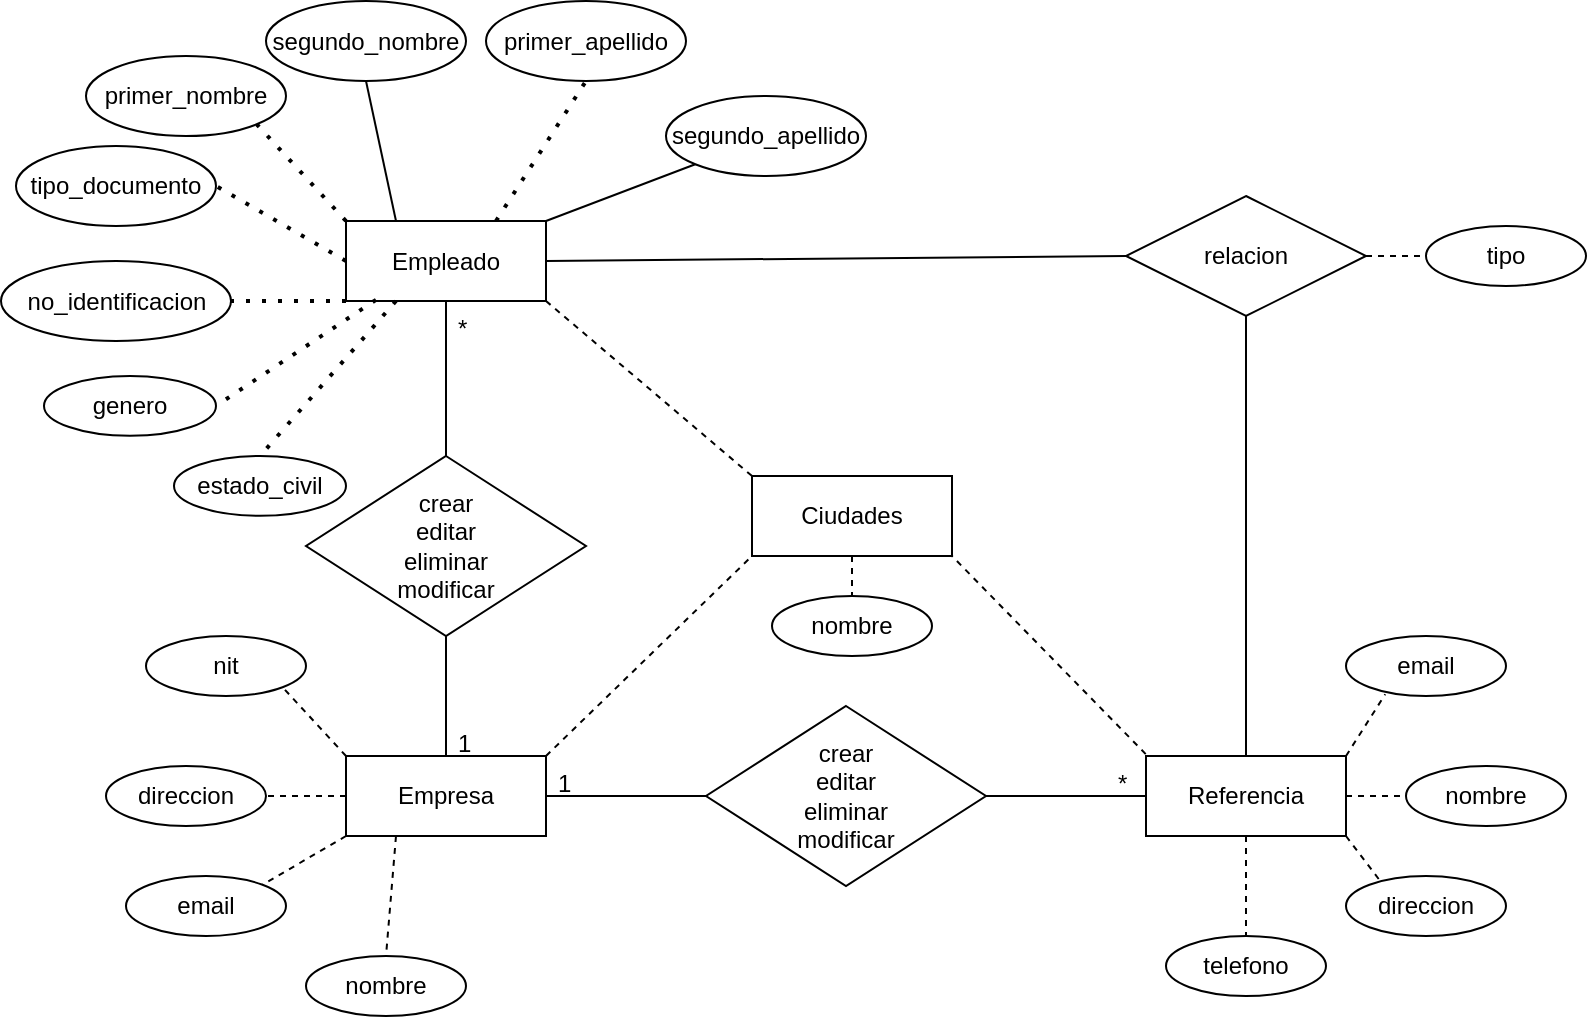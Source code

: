 <mxfile version="14.9.3" type="google"><diagram id="QCPtFEc5R0eGPD_2gUka" name="Page-1"><mxGraphModel dx="1235" dy="578" grid="1" gridSize="10" guides="1" tooltips="1" connect="1" arrows="1" fold="1" page="1" pageScale="1" pageWidth="827" pageHeight="1169" math="0" shadow="0"><root><mxCell id="0"/><mxCell id="1" parent="0"/><mxCell id="03Q_ZGFze8kil-wGgvbQ-1" value="Empleado" style="whiteSpace=wrap;html=1;align=center;" parent="1" vertex="1"><mxGeometry x="186" y="132.5" width="100" height="40" as="geometry"/></mxCell><mxCell id="03Q_ZGFze8kil-wGgvbQ-2" value="tipo_documento" style="ellipse;whiteSpace=wrap;html=1;align=center;" parent="1" vertex="1"><mxGeometry x="21" y="95" width="100" height="40" as="geometry"/></mxCell><mxCell id="03Q_ZGFze8kil-wGgvbQ-3" value="no_identificacion" style="ellipse;whiteSpace=wrap;html=1;align=center;" parent="1" vertex="1"><mxGeometry x="13.5" y="152.5" width="115" height="40" as="geometry"/></mxCell><mxCell id="03Q_ZGFze8kil-wGgvbQ-4" value="segundo_apellido" style="ellipse;whiteSpace=wrap;html=1;align=center;" parent="1" vertex="1"><mxGeometry x="346" y="70" width="100" height="40" as="geometry"/></mxCell><mxCell id="03Q_ZGFze8kil-wGgvbQ-5" value="primer_apellido" style="ellipse;whiteSpace=wrap;html=1;align=center;" parent="1" vertex="1"><mxGeometry x="256" y="22.5" width="100" height="40" as="geometry"/></mxCell><mxCell id="03Q_ZGFze8kil-wGgvbQ-6" value="segundo_nombre" style="ellipse;whiteSpace=wrap;html=1;align=center;" parent="1" vertex="1"><mxGeometry x="146" y="22.5" width="100" height="40" as="geometry"/></mxCell><mxCell id="03Q_ZGFze8kil-wGgvbQ-7" value="primer_nombre" style="ellipse;whiteSpace=wrap;html=1;align=center;" parent="1" vertex="1"><mxGeometry x="56" y="50" width="100" height="40" as="geometry"/></mxCell><mxCell id="03Q_ZGFze8kil-wGgvbQ-9" value="Empresa" style="whiteSpace=wrap;html=1;align=center;" parent="1" vertex="1"><mxGeometry x="186" y="400" width="100" height="40" as="geometry"/></mxCell><mxCell id="03Q_ZGFze8kil-wGgvbQ-10" value="Referencia" style="whiteSpace=wrap;html=1;align=center;" parent="1" vertex="1"><mxGeometry x="586" y="400" width="100" height="40" as="geometry"/></mxCell><mxCell id="G7bggJ8mP8m-IaVvU6eA-1" value="nit" style="ellipse;whiteSpace=wrap;html=1;align=center;" parent="1" vertex="1"><mxGeometry x="86" y="340" width="80" height="30" as="geometry"/></mxCell><mxCell id="G7bggJ8mP8m-IaVvU6eA-3" value="direccion" style="ellipse;whiteSpace=wrap;html=1;align=center;" parent="1" vertex="1"><mxGeometry x="66" y="405" width="80" height="30" as="geometry"/></mxCell><mxCell id="G7bggJ8mP8m-IaVvU6eA-4" value="email" style="ellipse;whiteSpace=wrap;html=1;align=center;" parent="1" vertex="1"><mxGeometry x="76" y="460" width="80" height="30" as="geometry"/></mxCell><mxCell id="G7bggJ8mP8m-IaVvU6eA-5" value="nombre&lt;br&gt;" style="ellipse;whiteSpace=wrap;html=1;align=center;" parent="1" vertex="1"><mxGeometry x="399" y="320" width="80" height="30" as="geometry"/></mxCell><mxCell id="mTFdNk2TtjwGFbEZQiYu-2" value="" style="endArrow=none;dashed=1;html=1;dashPattern=1 3;strokeWidth=2;entryX=1;entryY=0.5;entryDx=0;entryDy=0;exitX=0;exitY=1;exitDx=0;exitDy=0;" parent="1" source="03Q_ZGFze8kil-wGgvbQ-1" target="03Q_ZGFze8kil-wGgvbQ-3" edge="1"><mxGeometry width="50" height="50" relative="1" as="geometry"><mxPoint x="276" y="162.5" as="sourcePoint"/><mxPoint x="313.639" y="120.389" as="targetPoint"/><Array as="points"/></mxGeometry></mxCell><mxCell id="mTFdNk2TtjwGFbEZQiYu-4" value="" style="endArrow=none;dashed=1;html=1;dashPattern=1 3;strokeWidth=2;exitX=0;exitY=0.5;exitDx=0;exitDy=0;entryX=1;entryY=0.5;entryDx=0;entryDy=0;" parent="1" source="03Q_ZGFze8kil-wGgvbQ-1" target="03Q_ZGFze8kil-wGgvbQ-2" edge="1"><mxGeometry width="50" height="50" relative="1" as="geometry"><mxPoint x="196" y="162.5" as="sourcePoint"/><mxPoint x="86" y="172.5" as="targetPoint"/></mxGeometry></mxCell><mxCell id="mTFdNk2TtjwGFbEZQiYu-6" value="" style="endArrow=none;dashed=1;html=1;dashPattern=1 3;strokeWidth=2;exitX=0;exitY=0;exitDx=0;exitDy=0;entryX=1;entryY=1;entryDx=0;entryDy=0;" parent="1" source="03Q_ZGFze8kil-wGgvbQ-1" target="03Q_ZGFze8kil-wGgvbQ-7" edge="1"><mxGeometry width="50" height="50" relative="1" as="geometry"><mxPoint x="186" y="134.61" as="sourcePoint"/><mxPoint x="238.639" y="92.499" as="targetPoint"/><Array as="points"/></mxGeometry></mxCell><mxCell id="G7bggJ8mP8m-IaVvU6eA-12" value="" style="endArrow=none;dashed=1;html=1;entryX=1;entryY=1;entryDx=0;entryDy=0;" parent="1" target="G7bggJ8mP8m-IaVvU6eA-1" edge="1"><mxGeometry width="50" height="50" relative="1" as="geometry"><mxPoint x="186" y="400" as="sourcePoint"/><mxPoint x="476" y="350" as="targetPoint"/></mxGeometry></mxCell><mxCell id="G7bggJ8mP8m-IaVvU6eA-13" value="" style="endArrow=none;dashed=1;html=1;exitX=0;exitY=0.5;exitDx=0;exitDy=0;entryX=1;entryY=0.5;entryDx=0;entryDy=0;" parent="1" source="03Q_ZGFze8kil-wGgvbQ-9" target="G7bggJ8mP8m-IaVvU6eA-3" edge="1"><mxGeometry width="50" height="50" relative="1" as="geometry"><mxPoint x="426" y="400" as="sourcePoint"/><mxPoint x="476" y="350" as="targetPoint"/></mxGeometry></mxCell><mxCell id="G7bggJ8mP8m-IaVvU6eA-14" value="" style="endArrow=none;dashed=1;html=1;exitX=0;exitY=1;exitDx=0;exitDy=0;entryX=1;entryY=0;entryDx=0;entryDy=0;" parent="1" source="03Q_ZGFze8kil-wGgvbQ-9" target="G7bggJ8mP8m-IaVvU6eA-4" edge="1"><mxGeometry width="50" height="50" relative="1" as="geometry"><mxPoint x="426" y="400" as="sourcePoint"/><mxPoint x="476" y="350" as="targetPoint"/></mxGeometry></mxCell><mxCell id="G7bggJ8mP8m-IaVvU6eA-16" value="Ciudades" style="whiteSpace=wrap;html=1;align=center;" parent="1" vertex="1"><mxGeometry x="389" y="260" width="100" height="40" as="geometry"/></mxCell><mxCell id="G7bggJ8mP8m-IaVvU6eA-17" value="" style="endArrow=none;dashed=1;html=1;exitX=0.5;exitY=1;exitDx=0;exitDy=0;" parent="1" source="G7bggJ8mP8m-IaVvU6eA-16" target="G7bggJ8mP8m-IaVvU6eA-5" edge="1"><mxGeometry width="50" height="50" relative="1" as="geometry"><mxPoint x="526" y="380" as="sourcePoint"/><mxPoint x="576" y="330" as="targetPoint"/></mxGeometry></mxCell><mxCell id="G7bggJ8mP8m-IaVvU6eA-18" value="" style="endArrow=none;dashed=1;html=1;exitX=1;exitY=0;exitDx=0;exitDy=0;entryX=0;entryY=1;entryDx=0;entryDy=0;" parent="1" source="03Q_ZGFze8kil-wGgvbQ-9" target="G7bggJ8mP8m-IaVvU6eA-16" edge="1"><mxGeometry width="50" height="50" relative="1" as="geometry"><mxPoint x="526" y="440" as="sourcePoint"/><mxPoint x="576" y="390" as="targetPoint"/></mxGeometry></mxCell><mxCell id="G7bggJ8mP8m-IaVvU6eA-19" style="edgeStyle=orthogonalEdgeStyle;rounded=0;orthogonalLoop=1;jettySize=auto;html=1;exitX=0.5;exitY=1;exitDx=0;exitDy=0;" parent="1" source="03Q_ZGFze8kil-wGgvbQ-10" target="03Q_ZGFze8kil-wGgvbQ-10" edge="1"><mxGeometry relative="1" as="geometry"/></mxCell><mxCell id="mTFdNk2TtjwGFbEZQiYu-7" value="" style="endArrow=none;dashed=1;html=1;dashPattern=1 3;strokeWidth=2;exitX=0.75;exitY=0;exitDx=0;exitDy=0;entryX=0.5;entryY=1;entryDx=0;entryDy=0;" parent="1" source="03Q_ZGFze8kil-wGgvbQ-1" target="03Q_ZGFze8kil-wGgvbQ-5" edge="1"><mxGeometry width="50" height="50" relative="1" as="geometry"><mxPoint x="209.68" y="112.5" as="sourcePoint"/><mxPoint x="262.319" y="70.389" as="targetPoint"/><Array as="points"/></mxGeometry></mxCell><mxCell id="G7bggJ8mP8m-IaVvU6eA-30" value="crear&lt;br&gt;editar&lt;br&gt;eliminar&lt;br&gt;modificar" style="shape=rhombus;perimeter=rhombusPerimeter;whiteSpace=wrap;html=1;align=center;" parent="1" vertex="1"><mxGeometry x="366" y="375" width="140" height="90" as="geometry"/></mxCell><mxCell id="G7bggJ8mP8m-IaVvU6eA-31" value="" style="endArrow=none;html=1;rounded=0;entryX=0;entryY=0.5;entryDx=0;entryDy=0;" parent="1" source="G7bggJ8mP8m-IaVvU6eA-30" target="03Q_ZGFze8kil-wGgvbQ-10" edge="1"><mxGeometry relative="1" as="geometry"><mxPoint x="466" y="410" as="sourcePoint"/><mxPoint x="626" y="410" as="targetPoint"/></mxGeometry></mxCell><mxCell id="G7bggJ8mP8m-IaVvU6eA-32" value="" style="endArrow=none;html=1;rounded=0;exitX=1;exitY=0.5;exitDx=0;exitDy=0;entryX=0;entryY=0.5;entryDx=0;entryDy=0;" parent="1" source="03Q_ZGFze8kil-wGgvbQ-9" target="G7bggJ8mP8m-IaVvU6eA-30" edge="1"><mxGeometry relative="1" as="geometry"><mxPoint x="466" y="410" as="sourcePoint"/><mxPoint x="373" y="417" as="targetPoint"/></mxGeometry></mxCell><mxCell id="mTFdNk2TtjwGFbEZQiYu-9" value="" style="endArrow=none;html=1;entryX=0.5;entryY=1;entryDx=0;entryDy=0;exitX=0.25;exitY=0;exitDx=0;exitDy=0;" parent="1" source="03Q_ZGFze8kil-wGgvbQ-1" target="03Q_ZGFze8kil-wGgvbQ-6" edge="1"><mxGeometry width="50" height="50" relative="1" as="geometry"><mxPoint x="196" y="129" as="sourcePoint"/><mxPoint x="236" y="212.5" as="targetPoint"/><Array as="points"/></mxGeometry></mxCell><mxCell id="mTFdNk2TtjwGFbEZQiYu-12" value="" style="endArrow=none;html=1;entryX=0;entryY=0.5;entryDx=0;entryDy=0;exitX=1;exitY=0.5;exitDx=0;exitDy=0;" parent="1" source="03Q_ZGFze8kil-wGgvbQ-1" target="G7bggJ8mP8m-IaVvU6eA-63" edge="1"><mxGeometry width="50" height="50" relative="1" as="geometry"><mxPoint x="286" y="192.5" as="sourcePoint"/><mxPoint x="586" y="150" as="targetPoint"/></mxGeometry></mxCell><mxCell id="G7bggJ8mP8m-IaVvU6eA-40" style="edgeStyle=orthogonalEdgeStyle;rounded=0;orthogonalLoop=1;jettySize=auto;html=1;exitX=0.5;exitY=1;exitDx=0;exitDy=0;" parent="1" edge="1"><mxGeometry relative="1" as="geometry"><mxPoint x="636" y="170" as="sourcePoint"/><mxPoint x="636" y="170" as="targetPoint"/></mxGeometry></mxCell><mxCell id="G7bggJ8mP8m-IaVvU6eA-41" value="nombre" style="ellipse;whiteSpace=wrap;html=1;align=center;" parent="1" vertex="1"><mxGeometry x="716" y="405" width="80" height="30" as="geometry"/></mxCell><mxCell id="G7bggJ8mP8m-IaVvU6eA-42" value="" style="endArrow=none;dashed=1;html=1;entryX=0;entryY=0.5;entryDx=0;entryDy=0;exitX=1;exitY=0.5;exitDx=0;exitDy=0;" parent="1" source="03Q_ZGFze8kil-wGgvbQ-10" target="G7bggJ8mP8m-IaVvU6eA-41" edge="1"><mxGeometry width="50" height="50" relative="1" as="geometry"><mxPoint x="686" y="140.0" as="sourcePoint"/><mxPoint x="516" y="110" as="targetPoint"/></mxGeometry></mxCell><mxCell id="G7bggJ8mP8m-IaVvU6eA-43" value="email" style="ellipse;whiteSpace=wrap;html=1;align=center;" parent="1" vertex="1"><mxGeometry x="686" y="340" width="80" height="30" as="geometry"/></mxCell><mxCell id="G7bggJ8mP8m-IaVvU6eA-44" value="direccion" style="ellipse;whiteSpace=wrap;html=1;align=center;" parent="1" vertex="1"><mxGeometry x="686" y="460" width="80" height="30" as="geometry"/></mxCell><mxCell id="G7bggJ8mP8m-IaVvU6eA-45" value="" style="endArrow=none;dashed=1;html=1;entryX=0.227;entryY=0.13;entryDx=0;entryDy=0;entryPerimeter=0;exitX=1;exitY=1;exitDx=0;exitDy=0;" parent="1" source="03Q_ZGFze8kil-wGgvbQ-10" target="G7bggJ8mP8m-IaVvU6eA-44" edge="1"><mxGeometry width="50" height="50" relative="1" as="geometry"><mxPoint x="686" y="160.0" as="sourcePoint"/><mxPoint x="506" y="120" as="targetPoint"/></mxGeometry></mxCell><mxCell id="G7bggJ8mP8m-IaVvU6eA-46" value="" style="endArrow=none;dashed=1;html=1;exitX=1;exitY=0;exitDx=0;exitDy=0;entryX=0.245;entryY=0.972;entryDx=0;entryDy=0;entryPerimeter=0;" parent="1" source="03Q_ZGFze8kil-wGgvbQ-10" target="G7bggJ8mP8m-IaVvU6eA-43" edge="1"><mxGeometry width="50" height="50" relative="1" as="geometry"><mxPoint x="686" y="130" as="sourcePoint"/><mxPoint x="706" y="370" as="targetPoint"/></mxGeometry></mxCell><mxCell id="G7bggJ8mP8m-IaVvU6eA-48" value="" style="endArrow=none;html=1;rounded=0;entryX=0.5;entryY=0;entryDx=0;entryDy=0;exitX=0.5;exitY=1;exitDx=0;exitDy=0;" parent="1" source="G7bggJ8mP8m-IaVvU6eA-63" target="03Q_ZGFze8kil-wGgvbQ-10" edge="1"><mxGeometry relative="1" as="geometry"><mxPoint x="636" y="170" as="sourcePoint"/><mxPoint x="476" y="330" as="targetPoint"/></mxGeometry></mxCell><mxCell id="G7bggJ8mP8m-IaVvU6eA-49" value="telefono" style="ellipse;whiteSpace=wrap;html=1;align=center;" parent="1" vertex="1"><mxGeometry x="596" y="490" width="80" height="30" as="geometry"/></mxCell><mxCell id="G7bggJ8mP8m-IaVvU6eA-50" value="" style="endArrow=none;dashed=1;html=1;" parent="1" edge="1"><mxGeometry width="50" height="50" relative="1" as="geometry"><mxPoint x="636" y="440" as="sourcePoint"/><mxPoint x="636" y="490" as="targetPoint"/></mxGeometry></mxCell><mxCell id="G7bggJ8mP8m-IaVvU6eA-51" value="crear&lt;br&gt;editar&lt;br&gt;eliminar&lt;br&gt;modificar" style="shape=rhombus;perimeter=rhombusPerimeter;whiteSpace=wrap;html=1;align=center;" parent="1" vertex="1"><mxGeometry x="166" y="250" width="140" height="90" as="geometry"/></mxCell><mxCell id="G7bggJ8mP8m-IaVvU6eA-52" value="" style="endArrow=none;html=1;exitX=0.5;exitY=0;exitDx=0;exitDy=0;entryX=0.5;entryY=1;entryDx=0;entryDy=0;" parent="1" source="03Q_ZGFze8kil-wGgvbQ-9" target="G7bggJ8mP8m-IaVvU6eA-51" edge="1"><mxGeometry width="50" height="50" relative="1" as="geometry"><mxPoint x="376" y="290" as="sourcePoint"/><mxPoint x="426" y="240" as="targetPoint"/></mxGeometry></mxCell><mxCell id="G7bggJ8mP8m-IaVvU6eA-53" value="" style="endArrow=none;html=1;exitX=0.5;exitY=0;exitDx=0;exitDy=0;entryX=0.5;entryY=1;entryDx=0;entryDy=0;" parent="1" source="G7bggJ8mP8m-IaVvU6eA-51" target="03Q_ZGFze8kil-wGgvbQ-1" edge="1"><mxGeometry width="50" height="50" relative="1" as="geometry"><mxPoint x="376" y="290" as="sourcePoint"/><mxPoint x="426" y="240" as="targetPoint"/></mxGeometry></mxCell><mxCell id="G7bggJ8mP8m-IaVvU6eA-55" value="*" style="text;strokeColor=none;fillColor=none;spacingLeft=4;spacingRight=4;overflow=hidden;rotatable=0;points=[[0,0.5],[1,0.5]];portConstraint=eastwest;fontSize=12;" parent="1" vertex="1"><mxGeometry x="236" y="172.5" width="30" height="20" as="geometry"/></mxCell><mxCell id="G7bggJ8mP8m-IaVvU6eA-57" value="*" style="text;strokeColor=none;fillColor=none;spacingLeft=4;spacingRight=4;overflow=hidden;rotatable=0;points=[[0,0.5],[1,0.5]];portConstraint=eastwest;fontSize=12;" parent="1" vertex="1"><mxGeometry x="566" y="400" width="20" height="20" as="geometry"/></mxCell><mxCell id="G7bggJ8mP8m-IaVvU6eA-59" value="1" style="text;strokeColor=none;fillColor=none;spacingLeft=4;spacingRight=4;overflow=hidden;rotatable=0;points=[[0,0.5],[1,0.5]];portConstraint=eastwest;fontSize=12;" parent="1" vertex="1"><mxGeometry x="286" y="400" width="20" height="20" as="geometry"/></mxCell><mxCell id="G7bggJ8mP8m-IaVvU6eA-60" value="1" style="text;strokeColor=none;fillColor=none;spacingLeft=4;spacingRight=4;overflow=hidden;rotatable=0;points=[[0,0.5],[1,0.5]];portConstraint=eastwest;fontSize=12;" parent="1" vertex="1"><mxGeometry x="236" y="380" width="20" height="20" as="geometry"/></mxCell><mxCell id="G7bggJ8mP8m-IaVvU6eA-63" value="relacion" style="shape=rhombus;perimeter=rhombusPerimeter;whiteSpace=wrap;html=1;align=center;" parent="1" vertex="1"><mxGeometry x="576" y="120" width="120" height="60" as="geometry"/></mxCell><mxCell id="G7bggJ8mP8m-IaVvU6eA-64" value="tipo" style="ellipse;whiteSpace=wrap;html=1;align=center;" parent="1" vertex="1"><mxGeometry x="726" y="135" width="80" height="30" as="geometry"/></mxCell><mxCell id="G7bggJ8mP8m-IaVvU6eA-65" value="" style="endArrow=none;dashed=1;html=1;exitX=1;exitY=0.5;exitDx=0;exitDy=0;entryX=0;entryY=0.5;entryDx=0;entryDy=0;" parent="1" source="G7bggJ8mP8m-IaVvU6eA-63" target="G7bggJ8mP8m-IaVvU6eA-64" edge="1"><mxGeometry width="50" height="50" relative="1" as="geometry"><mxPoint x="376" y="370" as="sourcePoint"/><mxPoint x="426" y="320" as="targetPoint"/></mxGeometry></mxCell><mxCell id="G7bggJ8mP8m-IaVvU6eA-70" value="" style="endArrow=none;dashed=1;html=1;entryX=1;entryY=1;entryDx=0;entryDy=0;exitX=0.993;exitY=-0.048;exitDx=0;exitDy=0;exitPerimeter=0;" parent="1" source="G7bggJ8mP8m-IaVvU6eA-57" target="G7bggJ8mP8m-IaVvU6eA-16" edge="1"><mxGeometry width="50" height="50" relative="1" as="geometry"><mxPoint x="466" y="400" as="sourcePoint"/><mxPoint x="516" y="350" as="targetPoint"/></mxGeometry></mxCell><mxCell id="G7bggJ8mP8m-IaVvU6eA-71" value="" style="endArrow=none;dashed=1;html=1;entryX=0;entryY=0;entryDx=0;entryDy=0;exitX=1;exitY=1;exitDx=0;exitDy=0;" parent="1" source="03Q_ZGFze8kil-wGgvbQ-1" target="G7bggJ8mP8m-IaVvU6eA-16" edge="1"><mxGeometry width="50" height="50" relative="1" as="geometry"><mxPoint x="466" y="400" as="sourcePoint"/><mxPoint x="516" y="350" as="targetPoint"/></mxGeometry></mxCell><mxCell id="g4G1-AN_KFnsyaZDeh5p-1" value="nombre" style="ellipse;whiteSpace=wrap;html=1;align=center;" vertex="1" parent="1"><mxGeometry x="166" y="500" width="80" height="30" as="geometry"/></mxCell><mxCell id="g4G1-AN_KFnsyaZDeh5p-2" value="" style="endArrow=none;dashed=1;html=1;exitX=0.25;exitY=1;exitDx=0;exitDy=0;entryX=0.5;entryY=0;entryDx=0;entryDy=0;" edge="1" parent="1" source="03Q_ZGFze8kil-wGgvbQ-9" target="g4G1-AN_KFnsyaZDeh5p-1"><mxGeometry width="50" height="50" relative="1" as="geometry"><mxPoint x="196" y="450" as="sourcePoint"/><mxPoint x="154.284" y="474.393" as="targetPoint"/></mxGeometry></mxCell><mxCell id="g4G1-AN_KFnsyaZDeh5p-3" value="genero" style="ellipse;whiteSpace=wrap;html=1;align=center;" vertex="1" parent="1"><mxGeometry x="35" y="210" width="86" height="29.91" as="geometry"/></mxCell><mxCell id="g4G1-AN_KFnsyaZDeh5p-4" value="" style="endArrow=none;dashed=1;html=1;dashPattern=1 3;strokeWidth=2;entryX=1;entryY=0.5;entryDx=0;entryDy=0;exitX=0.15;exitY=0.985;exitDx=0;exitDy=0;exitPerimeter=0;" edge="1" parent="1" source="03Q_ZGFze8kil-wGgvbQ-1" target="g4G1-AN_KFnsyaZDeh5p-3"><mxGeometry width="50" height="50" relative="1" as="geometry"><mxPoint x="196" y="183" as="sourcePoint"/><mxPoint x="121.552" y="168.321" as="targetPoint"/><Array as="points"/></mxGeometry></mxCell><mxCell id="g4G1-AN_KFnsyaZDeh5p-5" value="estado_civil" style="ellipse;whiteSpace=wrap;html=1;align=center;" vertex="1" parent="1"><mxGeometry x="100" y="250" width="86" height="29.91" as="geometry"/></mxCell><mxCell id="g4G1-AN_KFnsyaZDeh5p-6" value="" style="endArrow=none;dashed=1;html=1;dashPattern=1 3;strokeWidth=2;exitX=0.25;exitY=1;exitDx=0;exitDy=0;entryX=0.5;entryY=0;entryDx=0;entryDy=0;" edge="1" parent="1" source="03Q_ZGFze8kil-wGgvbQ-1" target="g4G1-AN_KFnsyaZDeh5p-5"><mxGeometry width="50" height="50" relative="1" as="geometry"><mxPoint x="211" y="181.9" as="sourcePoint"/><mxPoint x="170" y="225" as="targetPoint"/><Array as="points"/></mxGeometry></mxCell><mxCell id="g4G1-AN_KFnsyaZDeh5p-7" value="" style="endArrow=none;html=1;entryX=0;entryY=1;entryDx=0;entryDy=0;exitX=1;exitY=0;exitDx=0;exitDy=0;" edge="1" parent="1" source="03Q_ZGFze8kil-wGgvbQ-1" target="03Q_ZGFze8kil-wGgvbQ-4"><mxGeometry width="50" height="50" relative="1" as="geometry"><mxPoint x="221" y="142.5" as="sourcePoint"/><mxPoint x="206" y="72.5" as="targetPoint"/><Array as="points"/></mxGeometry></mxCell></root></mxGraphModel></diagram></mxfile>